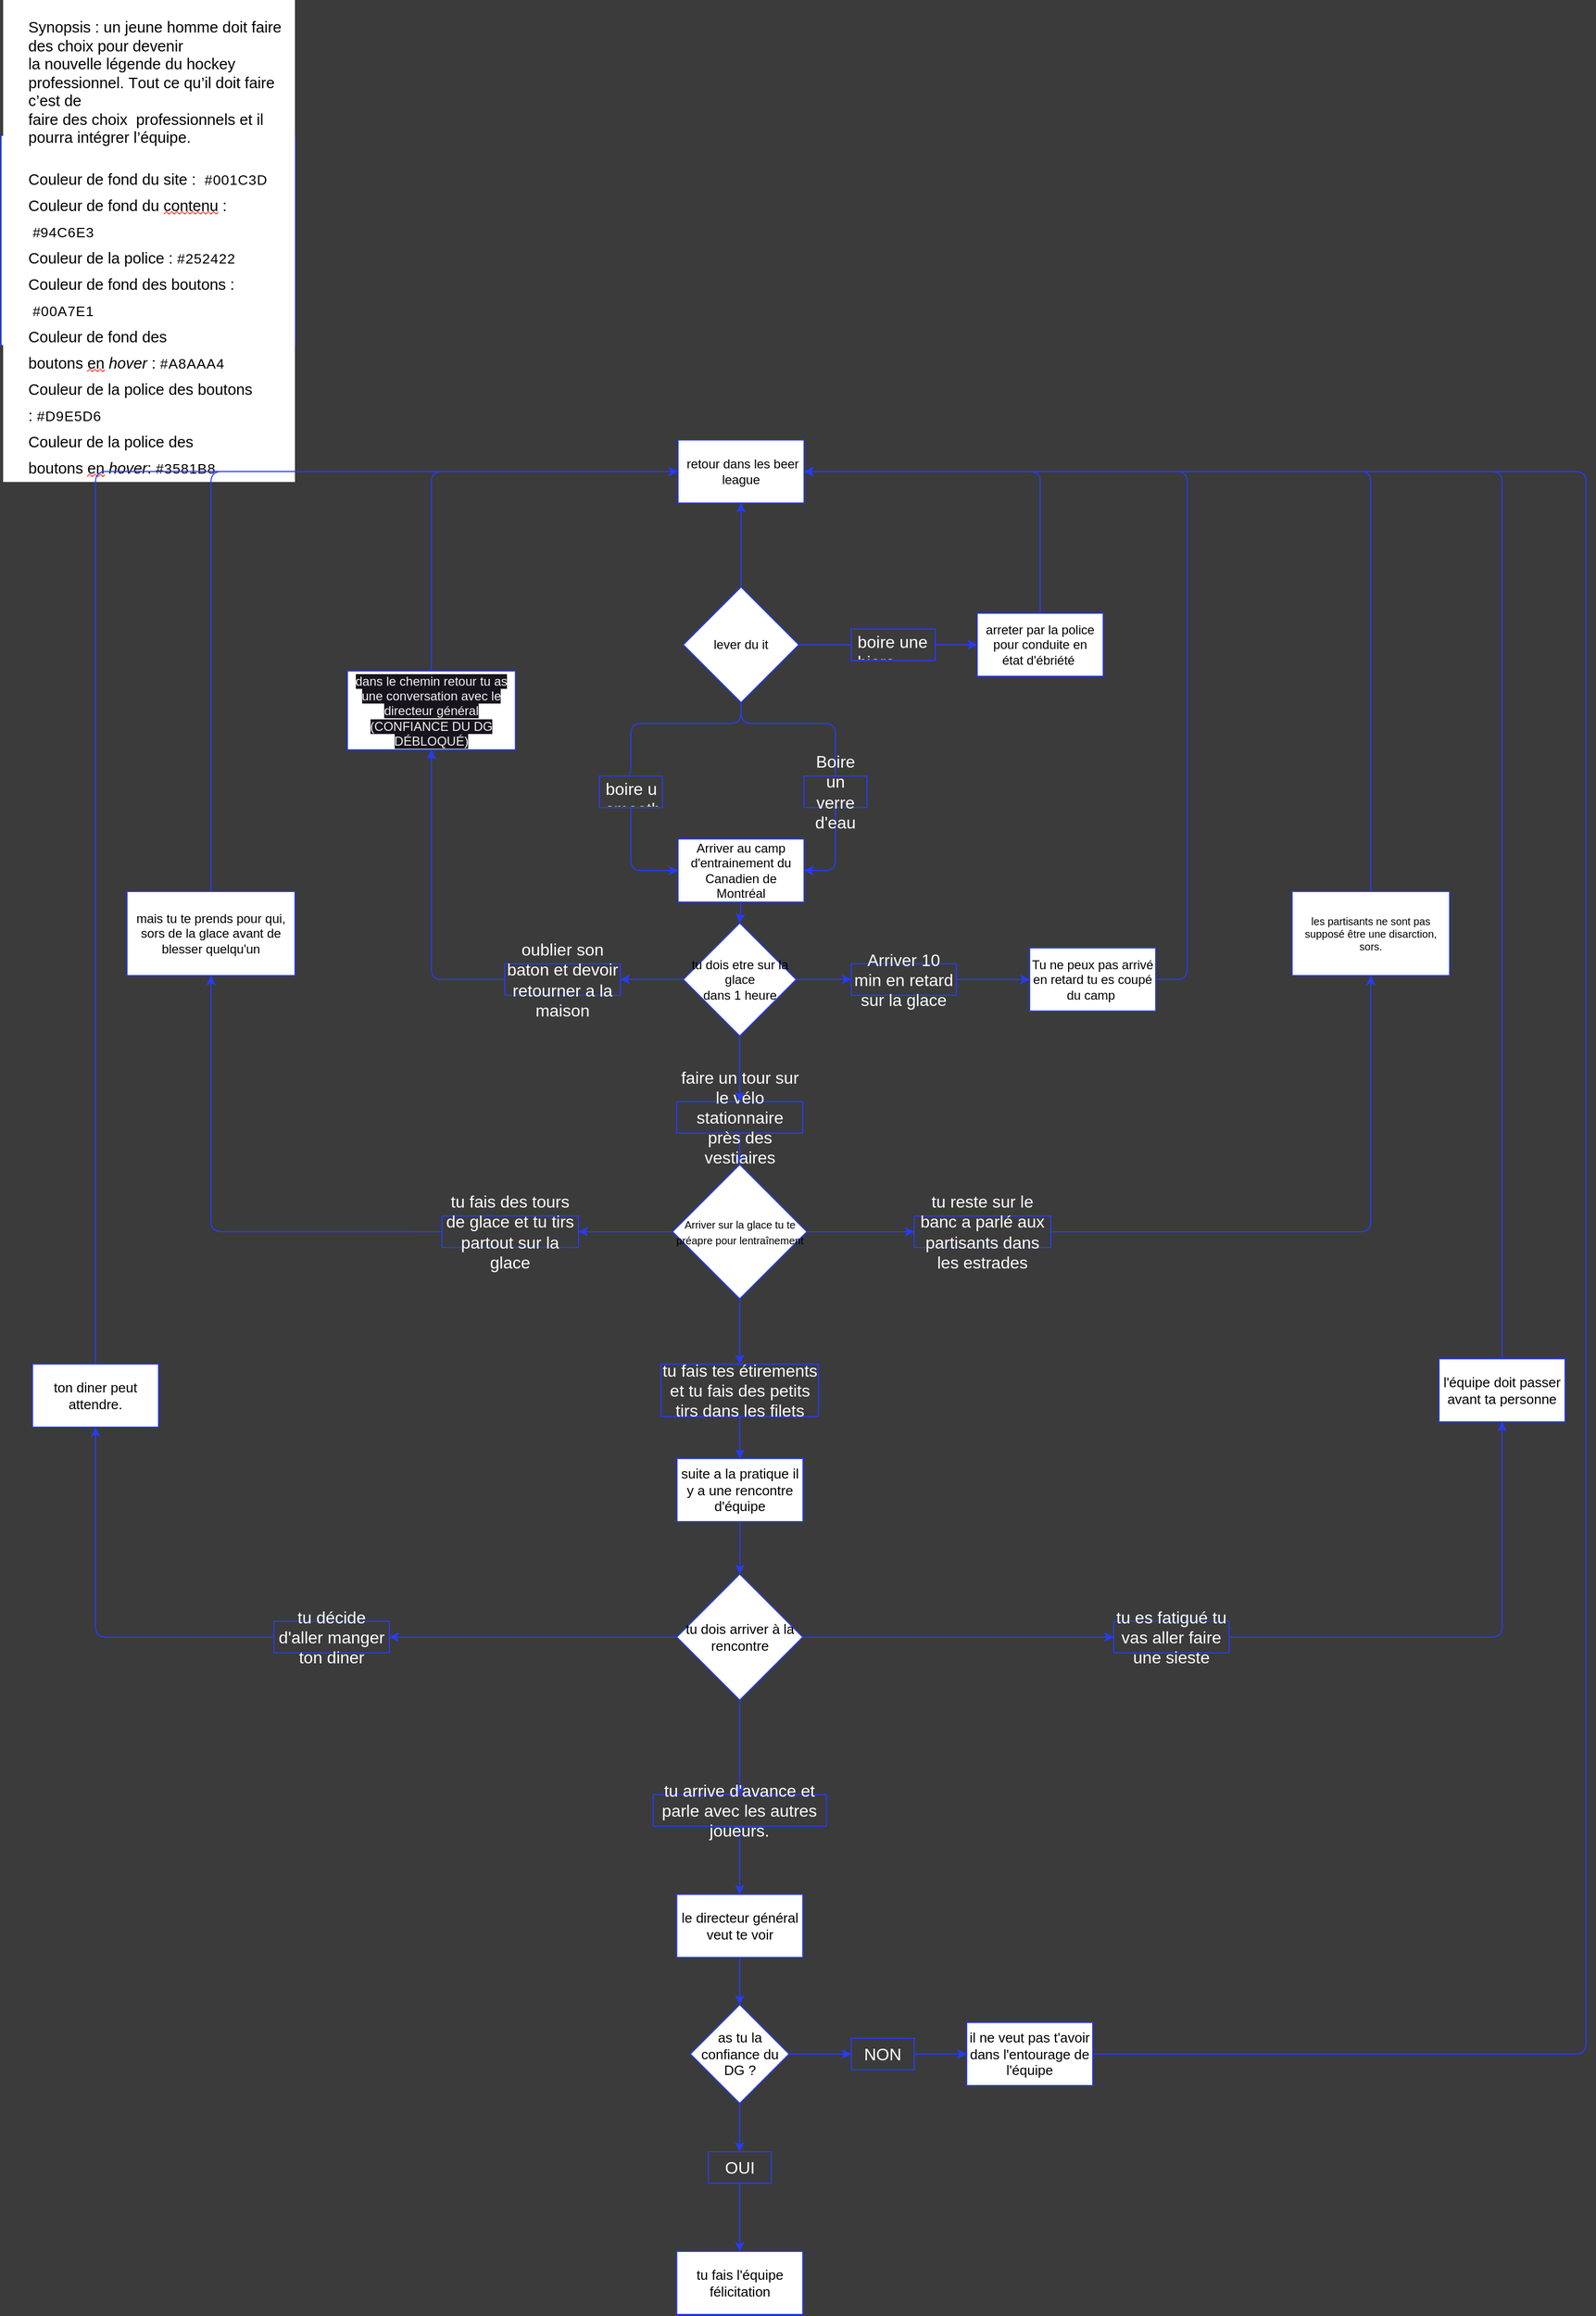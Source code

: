 <mxfile>
    <diagram id="S2Z4-JZUkx37PYInA5Vl" name="Page-1">
        <mxGraphModel dx="2265" dy="1868" grid="1" gridSize="10" guides="1" tooltips="1" connect="1" arrows="1" fold="1" page="0" pageScale="1" pageWidth="850" pageHeight="1100" background="#3B3B3B" math="0" shadow="0">
            <root>
                <mxCell id="0"/>
                <mxCell id="1" parent="0"/>
                <mxCell id="13" value="" style="edgeStyle=elbowEdgeStyle;html=1;exitX=0.5;exitY=0;exitDx=0;exitDy=0;entryX=0.5;entryY=1;entryDx=0;entryDy=0;strokeColor=#263CFF;" parent="1" source="3" target="2" edge="1">
                    <mxGeometry relative="1" as="geometry">
                        <mxPoint x="620" y="-60" as="targetPoint"/>
                    </mxGeometry>
                </mxCell>
                <mxCell id="2" value="&amp;nbsp;retour dans les beer league" style="rounded=0;whiteSpace=wrap;html=1;strokeColor=#263CFF;" parent="1" vertex="1">
                    <mxGeometry x="405" y="-190" width="120" height="60" as="geometry"/>
                </mxCell>
                <mxCell id="6" value="" style="edgeStyle=orthogonalEdgeStyle;html=1;startArrow=none;strokeColor=#263CFF;" parent="1" source="10" target="4" edge="1">
                    <mxGeometry relative="1" as="geometry">
                        <Array as="points">
                            <mxPoint x="360" y="220"/>
                        </Array>
                    </mxGeometry>
                </mxCell>
                <mxCell id="35" style="edgeStyle=orthogonalEdgeStyle;html=1;exitX=0.5;exitY=1;exitDx=0;exitDy=0;entryX=1;entryY=0.5;entryDx=0;entryDy=0;startArrow=none;strokeColor=#263CFF;" parent="1" source="37" target="4" edge="1">
                    <mxGeometry relative="1" as="geometry">
                        <Array as="points">
                            <mxPoint x="555" y="220"/>
                        </Array>
                    </mxGeometry>
                </mxCell>
                <mxCell id="3" value="lever du it" style="rhombus;whiteSpace=wrap;html=1;strokeColor=#263CFF;" parent="1" vertex="1">
                    <mxGeometry x="410" y="-50" width="110" height="110" as="geometry"/>
                </mxCell>
                <mxCell id="60" style="edgeStyle=none;html=1;exitX=0.5;exitY=1;exitDx=0;exitDy=0;entryX=0.5;entryY=0;entryDx=0;entryDy=0;strokeColor=#263CFF;" parent="1" source="4" target="50" edge="1">
                    <mxGeometry relative="1" as="geometry"/>
                </mxCell>
                <mxCell id="4" value="Arriver au camp d'entrainement du Canadien de Montréal" style="rounded=0;whiteSpace=wrap;html=1;strokeColor=#263CFF;" parent="1" vertex="1">
                    <mxGeometry x="405" y="190" width="120" height="60" as="geometry"/>
                </mxCell>
                <mxCell id="26" style="edgeStyle=orthogonalEdgeStyle;html=1;entryX=1;entryY=0.5;entryDx=0;entryDy=0;strokeColor=#263CFF;" parent="1" source="5" target="2" edge="1">
                    <mxGeometry relative="1" as="geometry">
                        <Array as="points">
                            <mxPoint x="750" y="-160"/>
                        </Array>
                    </mxGeometry>
                </mxCell>
                <mxCell id="5" value="arreter par la police pour conduite en état&amp;nbsp;d'ébriété&amp;nbsp;" style="rounded=0;whiteSpace=wrap;html=1;strokeColor=#263CFF;" parent="1" vertex="1">
                    <mxGeometry x="690" y="-25" width="120" height="60" as="geometry"/>
                </mxCell>
                <mxCell id="7" value="" style="endArrow=classic;html=1;exitX=1;exitY=0.5;exitDx=0;exitDy=0;entryX=0;entryY=0.5;entryDx=0;entryDy=0;startArrow=none;strokeColor=#263CFF;" parent="1" source="9" target="5" edge="1">
                    <mxGeometry width="50" height="50" relative="1" as="geometry">
                        <mxPoint x="580" y="120" as="sourcePoint"/>
                        <mxPoint x="630" y="70" as="targetPoint"/>
                    </mxGeometry>
                </mxCell>
                <mxCell id="8" value="" style="endArrow=none;html=1;exitX=1;exitY=0.5;exitDx=0;exitDy=0;entryX=0;entryY=0.5;entryDx=0;entryDy=0;strokeColor=#263CFF;" parent="1" source="3" target="9" edge="1">
                    <mxGeometry width="50" height="50" relative="1" as="geometry">
                        <mxPoint x="520" y="5" as="sourcePoint"/>
                        <mxPoint x="640" y="5" as="targetPoint"/>
                    </mxGeometry>
                </mxCell>
                <mxCell id="9" value="boire une biere" style="text;strokeColor=#263CFF;fillColor=none;align=left;verticalAlign=middle;spacingLeft=4;spacingRight=4;overflow=hidden;points=[[0,0.5],[1,0.5]];portConstraint=eastwest;rotatable=0;whiteSpace=wrap;html=1;fontColor=#FFFFFF;fontSize=16;" parent="1" vertex="1">
                    <mxGeometry x="570" y="-10" width="80" height="30" as="geometry"/>
                </mxCell>
                <mxCell id="11" value="" style="edgeStyle=orthogonalEdgeStyle;html=1;endArrow=none;entryX=0.456;entryY=-0.072;entryDx=0;entryDy=0;entryPerimeter=0;strokeColor=#263CFF;" parent="1" source="3" target="10" edge="1">
                    <mxGeometry relative="1" as="geometry">
                        <mxPoint x="465" y="60" as="sourcePoint"/>
                        <mxPoint x="465" y="190" as="targetPoint"/>
                        <Array as="points">
                            <mxPoint x="465" y="80"/>
                            <mxPoint x="360" y="80"/>
                            <mxPoint x="360" y="128"/>
                        </Array>
                    </mxGeometry>
                </mxCell>
                <mxCell id="10" value="boire un smoothie&amp;nbsp;" style="text;strokeColor=#263CFF;fillColor=none;align=left;verticalAlign=middle;spacingLeft=4;spacingRight=4;overflow=hidden;points=[[0,0.5],[1,0.5]];portConstraint=eastwest;rotatable=0;whiteSpace=wrap;html=1;fontColor=#FFFFFF;fontSize=16;" parent="1" vertex="1">
                    <mxGeometry x="330" y="130" width="60" height="30" as="geometry"/>
                </mxCell>
                <mxCell id="23" value="&lt;ul style=&quot;margin: 0px; padding: 0px; user-select: text; -webkit-user-drag: none; -webkit-tap-highlight-color: transparent; overflow: visible; cursor: text; font-family: verdana; color: rgb(0, 0, 0); font-size: 14.667px; background-color: rgb(255, 255, 255);&quot; role=&quot;list&quot; class=&quot;BulletListStyle1 SCXO185597990 BCX9&quot;&gt;&lt;li style=&quot;margin: 0px 0px 0px 24px; padding-top: 0px; padding-bottom: 0px; user-select: text; -webkit-user-drag: none; -webkit-tap-highlight-color: transparent; overflow: visible; cursor: text; clear: both; position: relative; direction: ltr; display: block; font-size: 11pt; font-family: Calibri, sans-serif; vertical-align: baseline;&quot; class=&quot;OutlineElement Ltr SCXO185597990 BCX9&quot; data-aria-level=&quot;2&quot; role=&quot;listitem&quot; data-aria-posinset=&quot;1&quot;&gt;&lt;p style=&quot;margin: 0px; padding: 0px; user-select: text; -webkit-user-drag: none; -webkit-tap-highlight-color: transparent; overflow-wrap: break-word; vertical-align: baseline; font-kerning: none; background-color: transparent; color: windowtext;&quot; lang=&quot;FR-CA&quot; class=&quot;Paragraph SCXO185597990 BCX9&quot;&gt;&lt;span style=&quot;font-size: 11pt;&quot;&gt;&lt;br&gt;&lt;/span&gt;&lt;/p&gt;&lt;/li&gt;&lt;li style=&quot;margin: 0px 0px 0px 24px; padding-top: 0px; padding-bottom: 0px; user-select: text; -webkit-user-drag: none; -webkit-tap-highlight-color: transparent; overflow: visible; cursor: text; clear: both; position: relative; direction: ltr; display: block; font-size: 11pt; font-family: Calibri, sans-serif; vertical-align: baseline;&quot; class=&quot;OutlineElement Ltr SCXO185597990 BCX9&quot; data-aria-level=&quot;2&quot; role=&quot;listitem&quot; data-aria-posinset=&quot;1&quot;&gt;&lt;p style=&quot;margin: 0px; padding: 0px; user-select: text; -webkit-user-drag: none; -webkit-tap-highlight-color: transparent; overflow-wrap: break-word; vertical-align: baseline; font-kerning: none; background-color: transparent; color: windowtext;&quot; lang=&quot;FR-CA&quot; class=&quot;Paragraph SCXO185597990 BCX9&quot;&gt;&lt;span style=&quot;font-size: 11pt;&quot;&gt;Synopsis : un jeune homme doit faire des choix pour devenir&lt;br/&gt;la nouvelle légende du hockey professionnel. Tout ce qu’il doit faire c’est de&lt;br/&gt;faire des choix&amp;nbsp; &lt;/span&gt;&lt;span style=&quot;font-size: 11pt;&quot;&gt;professionnels et il&lt;br/&gt;pourra intégrer l’équipe.&lt;/span&gt;&lt;/p&gt;&lt;/li&gt;&lt;li style=&quot;margin: 0px 0px 0px 24px; padding-top: 0px; padding-bottom: 0px; user-select: text; -webkit-user-drag: none; -webkit-tap-highlight-color: transparent; overflow: visible; cursor: text; clear: both; position: relative; direction: ltr; display: block; font-size: 11pt; font-family: Calibri, sans-serif; vertical-align: baseline;&quot; class=&quot;OutlineElement Ltr SCXO185597990 BCX9&quot; data-aria-level=&quot;2&quot; role=&quot;listitem&quot; data-aria-posinset=&quot;1&quot;&gt;&lt;p style=&quot;margin: 0px; padding: 0px; user-select: text; -webkit-user-drag: none; -webkit-tap-highlight-color: transparent; overflow-wrap: break-word; vertical-align: baseline; font-kerning: none; background-color: transparent; color: windowtext;&quot; lang=&quot;FR-CA&quot; class=&quot;Paragraph SCXO185597990 BCX9&quot;&gt;&lt;span style=&quot;font-size: 11pt;&quot;&gt;&lt;br&gt;&lt;/span&gt;&lt;/p&gt;&lt;/li&gt;&lt;li style=&quot;margin: 0px 0px 0px 24px; padding-top: 0px; padding-bottom: 0px; user-select: text; -webkit-user-drag: none; -webkit-tap-highlight-color: transparent; overflow: visible; cursor: text; clear: both; position: relative; direction: ltr; display: block; font-size: 11pt; font-family: Calibri, sans-serif; vertical-align: baseline;&quot; class=&quot;OutlineElement Ltr SCXO185597990 BCX9&quot; data-aria-level=&quot;2&quot; role=&quot;listitem&quot; data-aria-posinset=&quot;1&quot;&gt;&lt;p style=&quot;margin: 0px; padding: 0px; user-select: text; -webkit-user-drag: none; -webkit-tap-highlight-color: transparent; overflow-wrap: break-word; vertical-align: baseline; font-kerning: none; background-color: transparent; color: windowtext;&quot; lang=&quot;FR-CA&quot; class=&quot;Paragraph SCXO185597990 BCX9&quot;&gt;&lt;span style=&quot;margin: 0px; padding: 0px; user-select: text; -webkit-user-drag: none; -webkit-tap-highlight-color: transparent; color: windowtext; font-size: 11pt; line-height: 25px; font-variant-ligatures: none !important;&quot; lang=&quot;EN-US&quot; class=&quot;TextRun SCXO185597990 BCX9&quot; data-contrast=&quot;auto&quot;&gt;Couleur de fond du site : &lt;/span&gt;&lt;span style=&quot;margin: 0px; padding: 0px; user-select: text; -webkit-user-drag: none; -webkit-tap-highlight-color: transparent; font-size: 11pt; line-height: 25px; color: rgb(31, 73, 125);&quot; class=&quot;EOP SCXO185597990 BCX9&quot;&gt;&amp;nbsp;&lt;/span&gt;&lt;span style=&quot;font-size: 10pt; letter-spacing: 0.4pt;&quot;&gt;#&lt;/span&gt;&lt;span style=&quot;font-size: 10pt; letter-spacing: 0.4pt; text-transform: uppercase;&quot;&gt;001C3D&lt;/span&gt;&lt;/p&gt;&lt;/li&gt;&lt;li style=&quot;margin: 0px 0px 0px 24px; padding-top: 0px; padding-bottom: 0px; user-select: text; -webkit-user-drag: none; -webkit-tap-highlight-color: transparent; overflow: visible; cursor: text; clear: both; position: relative; direction: ltr; display: block; font-size: 11pt; font-family: Calibri, sans-serif; vertical-align: baseline;&quot; class=&quot;OutlineElement Ltr SCXO185597990 BCX9&quot; data-aria-level=&quot;2&quot; role=&quot;listitem&quot; data-aria-posinset=&quot;2&quot;&gt;&lt;p style=&quot;margin: 0px; padding: 0px; user-select: text; -webkit-user-drag: none; -webkit-tap-highlight-color: transparent; overflow-wrap: break-word; vertical-align: baseline; font-kerning: none; background-color: transparent; color: windowtext;&quot; lang=&quot;FR-CA&quot; class=&quot;Paragraph SCXO185597990 BCX9&quot;&gt;&lt;span style=&quot;margin: 0px; padding: 0px; user-select: text; -webkit-user-drag: none; -webkit-tap-highlight-color: transparent; color: windowtext; font-size: 11pt; line-height: 25px; font-variant-ligatures: none !important;&quot; lang=&quot;EN-US&quot; class=&quot;TextRun SCXO185597990 BCX9&quot; data-contrast=&quot;auto&quot;&gt;&lt;span style=&quot;margin: 0px; padding: 0px; user-select: text; -webkit-user-drag: none; -webkit-tap-highlight-color: transparent; background-color: inherit;&quot; class=&quot;NormalTextRun SCXO185597990 BCX9&quot;&gt;Couleur de fond du&amp;nbsp;&lt;/span&gt;&lt;span style=&quot;margin: 0px; padding: 0px; user-select: text; -webkit-user-drag: none; -webkit-tap-highlight-color: transparent; background-repeat: repeat-x; background-position: left bottom; background-image: url(&amp;quot;data:image/gif;base64,R0lGODlhBQAEAJECAP////8AAAAAAAAAACH5BAEAAAIALAAAAAAFAAQAAAIIlGAXCCHrTCgAOw==&amp;quot;); border-bottom: 1px solid transparent; background-color: inherit;&quot; class=&quot;SpellingError SCXO185597990 BCX9&quot;&gt;contenu&lt;/span&gt;&lt;span style=&quot;margin: 0px; padding: 0px; user-select: text; -webkit-user-drag: none; -webkit-tap-highlight-color: transparent; background-color: inherit;&quot; class=&quot;NormalTextRun SCXO185597990 BCX9&quot;&gt;&amp;nbsp;: &lt;/span&gt;&lt;/span&gt;&lt;span style=&quot;margin: 0px; padding: 0px; user-select: text; -webkit-user-drag: none; -webkit-tap-highlight-color: transparent; font-size: 11pt; line-height: 25px; color: windowtext;&quot; class=&quot;EOP SCXO185597990 BCX9&quot;&gt;&amp;nbsp;&lt;/span&gt;&lt;span style=&quot;font-size: 10pt;&quot;&gt;#&lt;/span&gt;&lt;span style=&quot;font-size: 10pt; text-transform: uppercase; letter-spacing: 0.4pt;&quot;&gt;94C6E3&lt;/span&gt;&lt;/p&gt;&lt;/li&gt;&lt;li style=&quot;margin: 0px 0px 0px 24px; padding-top: 0px; padding-bottom: 0px; user-select: text; -webkit-user-drag: none; -webkit-tap-highlight-color: transparent; overflow: visible; cursor: text; clear: both; position: relative; direction: ltr; display: block; font-size: 11pt; font-family: Calibri, sans-serif; vertical-align: baseline;&quot; class=&quot;OutlineElement Ltr SCXO185597990 BCX9&quot; data-aria-level=&quot;2&quot; role=&quot;listitem&quot; data-aria-posinset=&quot;3&quot;&gt;&lt;p style=&quot;margin: 0px; padding: 0px; user-select: text; -webkit-user-drag: none; -webkit-tap-highlight-color: transparent; overflow-wrap: break-word; vertical-align: baseline; font-kerning: none; background-color: transparent; color: windowtext;&quot; lang=&quot;FR-CA&quot; class=&quot;Paragraph SCXO185597990 BCX9&quot;&gt;&lt;span style=&quot;margin: 0px; padding: 0px; user-select: text; -webkit-user-drag: none; -webkit-tap-highlight-color: transparent; color: windowtext; font-size: 11pt; line-height: 25px; font-variant-ligatures: none !important;&quot; lang=&quot;EN-US&quot; class=&quot;TextRun SCXO185597990 BCX9&quot; data-contrast=&quot;auto&quot;&gt;Couleur de la police :&amp;nbsp;&lt;/span&gt;&lt;span style=&quot;font-size: 10pt; letter-spacing: 0.4pt; text-transform: uppercase;&quot;&gt;#252422&lt;/span&gt;&lt;/p&gt;&lt;/li&gt;&lt;li style=&quot;margin: 0px 0px 0px 24px; padding-top: 0px; padding-bottom: 0px; user-select: text; -webkit-user-drag: none; -webkit-tap-highlight-color: transparent; overflow: visible; cursor: text; clear: both; position: relative; direction: ltr; display: block; font-size: 11pt; font-family: Calibri, sans-serif; vertical-align: baseline;&quot; class=&quot;OutlineElement Ltr SCXO185597990 BCX9&quot; data-aria-level=&quot;2&quot; role=&quot;listitem&quot; data-aria-posinset=&quot;4&quot;&gt;&lt;p style=&quot;margin: 0px; padding: 0px; user-select: text; -webkit-user-drag: none; -webkit-tap-highlight-color: transparent; overflow-wrap: break-word; vertical-align: baseline; font-kerning: none; background-color: transparent; color: windowtext;&quot; lang=&quot;FR-CA&quot; class=&quot;Paragraph SCXO185597990 BCX9&quot;&gt;&lt;span style=&quot;margin: 0px; padding: 0px; user-select: text; -webkit-user-drag: none; -webkit-tap-highlight-color: transparent; color: windowtext; font-size: 11pt; line-height: 25px; font-variant-ligatures: none !important;&quot; lang=&quot;EN-US&quot; class=&quot;TextRun SCXO185597990 BCX9&quot; data-contrast=&quot;auto&quot;&gt;Couleur de fond des boutons : &lt;/span&gt;&lt;span style=&quot;margin: 0px; padding: 0px; user-select: text; -webkit-user-drag: none; -webkit-tap-highlight-color: transparent; font-size: 11pt; line-height: 25px; color: windowtext;&quot; class=&quot;EOP SCXO185597990 BCX9&quot;&gt;&amp;nbsp;&lt;/span&gt;&lt;span style=&quot;font-size: 10pt; letter-spacing: 0.4pt; text-transform: uppercase;&quot;&gt;#00A7E1&lt;/span&gt;&lt;/p&gt;&lt;/li&gt;&lt;li style=&quot;margin: 0px 0px 0px 24px; padding-top: 0px; padding-bottom: 0px; user-select: text; -webkit-user-drag: none; -webkit-tap-highlight-color: transparent; overflow: visible; cursor: text; clear: both; position: relative; direction: ltr; display: block; font-size: 11pt; font-family: Calibri, sans-serif; vertical-align: baseline;&quot; class=&quot;OutlineElement Ltr SCXO185597990 BCX9&quot; data-aria-level=&quot;2&quot; role=&quot;listitem&quot; data-aria-posinset=&quot;5&quot;&gt;&lt;p style=&quot;margin: 0px; padding: 0px; user-select: text; -webkit-user-drag: none; -webkit-tap-highlight-color: transparent; overflow-wrap: break-word; vertical-align: baseline; font-kerning: none; background-color: transparent; color: windowtext;&quot; lang=&quot;FR-CA&quot; class=&quot;Paragraph SCXO185597990 BCX9&quot;&gt;&lt;span style=&quot;margin: 0px; padding: 0px; user-select: text; -webkit-user-drag: none; -webkit-tap-highlight-color: transparent; color: windowtext; font-size: 11pt; line-height: 25px; font-variant-ligatures: none !important;&quot; lang=&quot;EN-US&quot; class=&quot;TextRun SCXO185597990 BCX9&quot; data-contrast=&quot;auto&quot;&gt;&lt;span style=&quot;margin: 0px; padding: 0px; user-select: text; -webkit-user-drag: none; -webkit-tap-highlight-color: transparent; background-color: inherit;&quot; class=&quot;NormalTextRun SCXO185597990 BCX9&quot;&gt;Couleur de fond des boutons&amp;nbsp;&lt;/span&gt;&lt;span style=&quot;margin: 0px; padding: 0px; user-select: text; -webkit-user-drag: none; -webkit-tap-highlight-color: transparent; background-repeat: repeat-x; background-position: left bottom; background-image: url(&amp;quot;data:image/gif;base64,R0lGODlhBQAEAJECAP////8AAAAAAAAAACH5BAEAAAIALAAAAAAFAAQAAAIIlGAXCCHrTCgAOw==&amp;quot;); border-bottom: 1px solid transparent; background-color: inherit;&quot; class=&quot;SpellingError SCXO185597990 BCX9&quot;&gt;en&lt;/span&gt;&lt;span style=&quot;margin: 0px; padding: 0px; user-select: text; -webkit-user-drag: none; -webkit-tap-highlight-color: transparent; background-color: inherit;&quot; class=&quot;NormalTextRun SCXO185597990 BCX9&quot;&gt;&amp;nbsp;&lt;/span&gt;&lt;/span&gt;&lt;span style=&quot;margin: 0px; padding: 0px; user-select: text; -webkit-user-drag: none; -webkit-tap-highlight-color: transparent; color: windowtext; font-style: italic; font-size: 11pt; line-height: 25px; font-variant-ligatures: none !important;&quot; lang=&quot;EN-US&quot; class=&quot;TextRun SCXO185597990 BCX9&quot; data-contrast=&quot;auto&quot;&gt;hover&amp;nbsp;&lt;/span&gt;&lt;span style=&quot;margin: 0px; padding: 0px; user-select: text; -webkit-user-drag: none; -webkit-tap-highlight-color: transparent; color: windowtext; font-size: 11pt; line-height: 25px; font-variant-ligatures: none !important;&quot; lang=&quot;EN-US&quot; class=&quot;TextRun SCXO185597990 BCX9&quot; data-contrast=&quot;auto&quot;&gt;:&amp;nbsp;&lt;/span&gt;&lt;span style=&quot;font-size: 10pt; letter-spacing: 0.4pt; text-transform: uppercase;&quot;&gt;#A8AAA4&lt;/span&gt;&lt;/p&gt;&lt;/li&gt;&lt;li style=&quot;margin: 0px 0px 0px 24px; padding-top: 0px; padding-bottom: 0px; user-select: text; -webkit-user-drag: none; -webkit-tap-highlight-color: transparent; overflow: visible; cursor: text; clear: both; position: relative; direction: ltr; display: block; font-size: 11pt; font-family: Calibri, sans-serif; vertical-align: baseline;&quot; class=&quot;OutlineElement Ltr SCXO185597990 BCX9&quot; data-aria-level=&quot;2&quot; role=&quot;listitem&quot; data-aria-posinset=&quot;6&quot;&gt;&lt;p style=&quot;margin: 0px; padding: 0px; user-select: text; -webkit-user-drag: none; -webkit-tap-highlight-color: transparent; overflow-wrap: break-word; vertical-align: baseline; font-kerning: none; background-color: transparent; color: windowtext;&quot; lang=&quot;FR-CA&quot; class=&quot;Paragraph SCXO185597990 BCX9&quot;&gt;&lt;span style=&quot;margin: 0px; padding: 0px; user-select: text; -webkit-user-drag: none; -webkit-tap-highlight-color: transparent; color: windowtext; font-size: 11pt; line-height: 25px; font-variant-ligatures: none !important;&quot; lang=&quot;EN-US&quot; class=&quot;TextRun SCXO185597990 BCX9&quot; data-contrast=&quot;auto&quot;&gt;Couleur de la police des boutons :&amp;nbsp;&lt;/span&gt;&lt;span style=&quot;font-size: 10pt; letter-spacing: 0.4pt; text-transform: uppercase;&quot;&gt;#D9E5D6&lt;/span&gt;&lt;/p&gt;&lt;/li&gt;&lt;li style=&quot;margin: 0px 0px 0px 24px; padding-top: 0px; padding-bottom: 0px; user-select: text; -webkit-user-drag: none; -webkit-tap-highlight-color: transparent; overflow: visible; cursor: text; clear: both; position: relative; direction: ltr; display: block; font-size: 11pt; font-family: Calibri, sans-serif; vertical-align: baseline;&quot; class=&quot;OutlineElement Ltr  BCX9 SCXO185597990&quot; data-aria-level=&quot;2&quot; role=&quot;listitem&quot; data-aria-posinset=&quot;7&quot;&gt;&lt;p style=&quot;margin: 0px; padding: 0px; user-select: text; -webkit-user-drag: none; -webkit-tap-highlight-color: transparent; overflow-wrap: break-word; vertical-align: baseline; font-kerning: none; background-color: transparent; color: windowtext;&quot; lang=&quot;FR-CA&quot; class=&quot;Paragraph SCXO185597990 BCX9&quot;&gt;&lt;span style=&quot;margin: 0px; padding: 0px; user-select: text; -webkit-user-drag: none; -webkit-tap-highlight-color: transparent; color: windowtext; font-size: 11pt; line-height: 25px; font-variant-ligatures: none !important;&quot; lang=&quot;EN-US&quot; class=&quot;TextRun SCXO185597990 BCX9&quot; data-contrast=&quot;auto&quot;&gt;Couleur de la police des boutons&amp;nbsp;&lt;/span&gt;&lt;span style=&quot;margin: 0px; padding: 0px; user-select: text; -webkit-user-drag: none; -webkit-tap-highlight-color: transparent; color: windowtext; font-size: 11pt; line-height: 25px; font-variant-ligatures: none !important;&quot; lang=&quot;EN-US&quot; class=&quot;TextRun SCXO185597990 BCX9&quot; data-contrast=&quot;auto&quot;&gt;&lt;span style=&quot;margin: 0px; padding: 0px; user-select: text; -webkit-user-drag: none; -webkit-tap-highlight-color: transparent; background-repeat: repeat-x; background-position: left bottom; background-image: url(&amp;quot;data:image/gif;base64,R0lGODlhBQAEAJECAP////8AAAAAAAAAACH5BAEAAAIALAAAAAAFAAQAAAIIlGAXCCHrTCgAOw==&amp;quot;); border-bottom: 1px solid transparent; background-color: inherit;&quot; class=&quot;SpellingError SCXO185597990 BCX9&quot;&gt;en&lt;/span&gt;&lt;span style=&quot;margin: 0px; padding: 0px; user-select: text; -webkit-user-drag: none; -webkit-tap-highlight-color: transparent; background-color: inherit;&quot; class=&quot;NormalTextRun SCXO185597990 BCX9&quot;&gt;&amp;nbsp;&lt;/span&gt;&lt;/span&gt;&lt;span style=&quot;margin: 0px; padding: 0px; user-select: text; -webkit-user-drag: none; -webkit-tap-highlight-color: transparent; color: windowtext; font-style: italic; font-size: 11pt; line-height: 25px; font-variant-ligatures: none !important;&quot; lang=&quot;EN-US&quot; class=&quot;TextRun SCXO185597990 BCX9&quot; data-contrast=&quot;auto&quot;&gt;hover&lt;/span&gt;&lt;span style=&quot;margin: 0px; padding: 0px; user-select: text; -webkit-user-drag: none; -webkit-tap-highlight-color: transparent; color: windowtext; font-size: 11pt; line-height: 25px; font-variant-ligatures: none !important;&quot; lang=&quot;EN-US&quot; class=&quot;TextRun SCXO185597990 BCX9&quot; data-contrast=&quot;auto&quot;&gt;:&amp;nbsp;&lt;/span&gt;&lt;span style=&quot;font-size: 10pt; letter-spacing: 0.4pt; text-transform: uppercase;&quot;&gt;#3581B8&lt;/span&gt;&lt;/p&gt;&lt;/li&gt;&lt;/ul&gt;" style="rounded=0;whiteSpace=wrap;html=1;align=left;strokeColor=#263CFF;" parent="1" vertex="1">
                    <mxGeometry x="-240" y="-480" width="280" height="200" as="geometry"/>
                </mxCell>
                <mxCell id="36" value="" style="edgeStyle=orthogonalEdgeStyle;html=1;exitX=0.5;exitY=1;exitDx=0;exitDy=0;entryX=0.5;entryY=0;entryDx=0;entryDy=0;endArrow=none;strokeColor=#263CFF;" parent="1" source="3" target="37" edge="1">
                    <mxGeometry relative="1" as="geometry">
                        <mxPoint x="465" y="60" as="sourcePoint"/>
                        <mxPoint x="525" y="220" as="targetPoint"/>
                        <Array as="points">
                            <mxPoint x="465" y="80"/>
                            <mxPoint x="555" y="80"/>
                        </Array>
                    </mxGeometry>
                </mxCell>
                <mxCell id="37" value="Boire un verre d'eau" style="text;html=1;strokeColor=#263CFF;fillColor=none;align=center;verticalAlign=middle;whiteSpace=wrap;rounded=0;fontColor=#FFFFFF;fontSize=16;" parent="1" vertex="1">
                    <mxGeometry x="525" y="130" width="60" height="30" as="geometry"/>
                </mxCell>
                <mxCell id="43" style="edgeStyle=orthogonalEdgeStyle;html=1;exitX=0.5;exitY=0;exitDx=0;exitDy=0;entryX=0;entryY=0.5;entryDx=0;entryDy=0;startArrow=none;strokeColor=#263CFF;" parent="1" source="48" target="2" edge="1">
                    <mxGeometry relative="1" as="geometry">
                        <mxPoint x="230" y="55" as="sourcePoint"/>
                        <Array as="points">
                            <mxPoint x="170" y="-160"/>
                        </Array>
                    </mxGeometry>
                </mxCell>
                <mxCell id="53" style="edgeStyle=orthogonalEdgeStyle;html=1;exitX=0;exitY=0.5;exitDx=0;exitDy=0;entryX=0.5;entryY=1;entryDx=0;entryDy=0;fontSize=12;strokeColor=#263CFF;" parent="1" source="39" target="48" edge="1">
                    <mxGeometry relative="1" as="geometry"/>
                </mxCell>
                <mxCell id="39" value="oublier son baton et devoir retourner a la maison" style="text;html=1;strokeColor=#263CFF;fillColor=none;align=center;verticalAlign=middle;whiteSpace=wrap;rounded=0;fontColor=#FFFFFF;fontSize=16;" parent="1" vertex="1">
                    <mxGeometry x="240" y="308.75" width="110" height="30" as="geometry"/>
                </mxCell>
                <mxCell id="63" style="edgeStyle=none;html=1;exitX=0.5;exitY=1;exitDx=0;exitDy=0;entryX=0.5;entryY=0;entryDx=0;entryDy=0;fontSize=10;strokeColor=#263CFF;" parent="1" source="40" target="61" edge="1">
                    <mxGeometry relative="1" as="geometry"/>
                </mxCell>
                <mxCell id="40" value="faire un tour sur le vélo stationnaire près des vestiaires" style="text;html=1;strokeColor=#263CFF;fillColor=none;align=center;verticalAlign=middle;whiteSpace=wrap;rounded=0;fontColor=#FFFFFF;fontSize=16;" parent="1" vertex="1">
                    <mxGeometry x="403.75" y="440" width="120" height="30" as="geometry"/>
                </mxCell>
                <mxCell id="56" value="" style="edgeStyle=orthogonalEdgeStyle;html=1;fontSize=12;strokeColor=#263CFF;" parent="1" source="41" target="55" edge="1">
                    <mxGeometry relative="1" as="geometry"/>
                </mxCell>
                <mxCell id="41" value="Arriver 10 min en retard sur la glace" style="text;html=1;strokeColor=#263CFF;fillColor=none;align=center;verticalAlign=middle;whiteSpace=wrap;rounded=0;fontColor=#FFFFFF;fontSize=16;" parent="1" vertex="1">
                    <mxGeometry x="570" y="308.75" width="100" height="30" as="geometry"/>
                </mxCell>
                <mxCell id="48" value="&lt;span style=&quot;color: rgb(240, 240, 240); font-family: Helvetica; font-size: 12px; font-style: normal; font-variant-ligatures: normal; font-variant-caps: normal; font-weight: 400; letter-spacing: normal; orphans: 2; text-indent: 0px; text-transform: none; widows: 2; word-spacing: 0px; -webkit-text-stroke-width: 0px; background-color: rgb(24, 20, 29); text-decoration-thickness: initial; text-decoration-style: initial; text-decoration-color: initial; float: none; display: inline !important;&quot;&gt;dans le chemin retour tu as une conversation avec le directeur général&lt;br&gt;(CONFIANCE DU DG DÉBLOQUÉ)&lt;br&gt;&lt;/span&gt;" style="rounded=0;whiteSpace=wrap;html=1;align=center;strokeColor=#263CFF;" parent="1" vertex="1">
                    <mxGeometry x="90" y="30" width="160" height="75" as="geometry"/>
                </mxCell>
                <mxCell id="51" style="edgeStyle=orthogonalEdgeStyle;html=1;exitX=0;exitY=0.5;exitDx=0;exitDy=0;entryX=1;entryY=0.5;entryDx=0;entryDy=0;fontSize=12;strokeColor=#263CFF;" parent="1" source="50" target="39" edge="1">
                    <mxGeometry relative="1" as="geometry"/>
                </mxCell>
                <mxCell id="52" style="edgeStyle=orthogonalEdgeStyle;html=1;exitX=1;exitY=0.5;exitDx=0;exitDy=0;entryX=0;entryY=0.5;entryDx=0;entryDy=0;fontSize=12;strokeColor=#263CFF;" parent="1" source="50" target="41" edge="1">
                    <mxGeometry relative="1" as="geometry"/>
                </mxCell>
                <mxCell id="54" style="edgeStyle=orthogonalEdgeStyle;html=1;exitX=0.5;exitY=1;exitDx=0;exitDy=0;entryX=0.5;entryY=0;entryDx=0;entryDy=0;fontSize=12;strokeColor=#263CFF;" parent="1" source="50" target="40" edge="1">
                    <mxGeometry relative="1" as="geometry"/>
                </mxCell>
                <mxCell id="50" value="&lt;font style=&quot;font-size: 12px;&quot;&gt;tu dois etre sur la glace &lt;br&gt;dans 1 heure&lt;/font&gt;" style="rhombus;whiteSpace=wrap;html=1;align=center;strokeColor=#263CFF;" parent="1" vertex="1">
                    <mxGeometry x="410" y="270" width="107.5" height="107.5" as="geometry"/>
                </mxCell>
                <mxCell id="57" style="edgeStyle=orthogonalEdgeStyle;html=1;exitX=1;exitY=0.5;exitDx=0;exitDy=0;entryX=1;entryY=0.5;entryDx=0;entryDy=0;fontSize=12;strokeColor=#263CFF;" parent="1" source="55" target="2" edge="1">
                    <mxGeometry relative="1" as="geometry">
                        <Array as="points">
                            <mxPoint x="890" y="324"/>
                            <mxPoint x="890" y="-160"/>
                        </Array>
                    </mxGeometry>
                </mxCell>
                <mxCell id="55" value="Tu ne peux pas arrivé en retard tu es coupé du camp&amp;nbsp;" style="whiteSpace=wrap;html=1;fontSize=12;strokeColor=#263CFF;" parent="1" vertex="1">
                    <mxGeometry x="740" y="293.75" width="120" height="60" as="geometry"/>
                </mxCell>
                <mxCell id="65" value="" style="edgeStyle=none;html=1;fontSize=10;entryX=1;entryY=0.5;entryDx=0;entryDy=0;strokeColor=#263CFF;" parent="1" source="61" target="73" edge="1">
                    <mxGeometry relative="1" as="geometry">
                        <mxPoint x="350" y="564" as="targetPoint"/>
                    </mxGeometry>
                </mxCell>
                <mxCell id="67" value="" style="edgeStyle=none;html=1;fontSize=10;entryX=0;entryY=0.5;entryDx=0;entryDy=0;strokeColor=#263CFF;" parent="1" source="61" target="74" edge="1">
                    <mxGeometry relative="1" as="geometry">
                        <mxPoint x="611.63" y="563.94" as="targetPoint"/>
                    </mxGeometry>
                </mxCell>
                <mxCell id="69" style="edgeStyle=none;html=1;exitX=0.5;exitY=1;exitDx=0;exitDy=0;entryX=0.5;entryY=0;entryDx=0;entryDy=0;fontSize=10;strokeColor=#263CFF;" parent="1" source="61" target="78" edge="1">
                    <mxGeometry relative="1" as="geometry">
                        <mxPoint x="463.75" y="670" as="targetPoint"/>
                    </mxGeometry>
                </mxCell>
                <mxCell id="61" value="&lt;font style=&quot;font-size: 10px;&quot;&gt;Arriver sur la glace tu te préapre pour lentraînement&lt;/font&gt;" style="rhombus;whiteSpace=wrap;html=1;strokeColor=#263CFF;" parent="1" vertex="1">
                    <mxGeometry x="399.81" y="500" width="127.88" height="127.88" as="geometry"/>
                </mxCell>
                <mxCell id="71" value="" style="edgeStyle=orthogonalEdgeStyle;html=1;fontSize=10;exitX=0;exitY=0.5;exitDx=0;exitDy=0;strokeColor=#263CFF;" parent="1" source="73" target="70" edge="1">
                    <mxGeometry relative="1" as="geometry">
                        <mxPoint x="195.87" y="563.857" as="sourcePoint"/>
                    </mxGeometry>
                </mxCell>
                <mxCell id="72" style="edgeStyle=orthogonalEdgeStyle;html=1;exitX=0.5;exitY=0;exitDx=0;exitDy=0;entryX=0;entryY=0.5;entryDx=0;entryDy=0;fontSize=10;strokeColor=#263CFF;" parent="1" source="70" target="2" edge="1">
                    <mxGeometry relative="1" as="geometry"/>
                </mxCell>
                <mxCell id="70" value="mais tu te prends pour qui, sors de la glace avant de blesser quelqu'un" style="whiteSpace=wrap;html=1;strokeColor=#263CFF;" parent="1" vertex="1">
                    <mxGeometry x="-120" y="240" width="160" height="80" as="geometry"/>
                </mxCell>
                <mxCell id="73" value="&lt;span style=&quot;font-size: 16px;&quot;&gt;tu fais des tours de glace et tu tirs partout sur la glace&lt;/span&gt;" style="text;html=1;strokeColor=#263CFF;fillColor=none;align=center;verticalAlign=middle;whiteSpace=wrap;rounded=0;fontSize=16;fontColor=#FFFFFF;" parent="1" vertex="1">
                    <mxGeometry x="180" y="548.94" width="130" height="30" as="geometry"/>
                </mxCell>
                <mxCell id="76" style="edgeStyle=orthogonalEdgeStyle;html=1;exitX=1;exitY=0.5;exitDx=0;exitDy=0;entryX=0.5;entryY=1;entryDx=0;entryDy=0;fontSize=10;strokeColor=#263CFF;" parent="1" source="74" target="75" edge="1">
                    <mxGeometry relative="1" as="geometry"/>
                </mxCell>
                <mxCell id="74" value="&lt;span style=&quot;font-size: 16px;&quot;&gt;tu reste sur le banc a parlé aux partisants dans les estrades&lt;/span&gt;" style="text;html=1;strokeColor=#263CFF;fillColor=none;align=center;verticalAlign=middle;whiteSpace=wrap;rounded=0;fontSize=16;fontColor=#FFFFFF;" parent="1" vertex="1">
                    <mxGeometry x="630" y="549" width="130" height="30" as="geometry"/>
                </mxCell>
                <mxCell id="77" style="edgeStyle=orthogonalEdgeStyle;html=1;exitX=0.5;exitY=0;exitDx=0;exitDy=0;entryX=1;entryY=0.5;entryDx=0;entryDy=0;fontSize=10;strokeColor=#263CFF;" parent="1" source="75" target="2" edge="1">
                    <mxGeometry relative="1" as="geometry"/>
                </mxCell>
                <mxCell id="75" value="les partisants ne sont pas supposé être une disarction, sors." style="rounded=0;whiteSpace=wrap;html=1;fontSize=10;strokeColor=#263CFF;" parent="1" vertex="1">
                    <mxGeometry x="990" y="240" width="150" height="80" as="geometry"/>
                </mxCell>
                <mxCell id="80" style="edgeStyle=orthogonalEdgeStyle;html=1;exitX=0.5;exitY=1;exitDx=0;exitDy=0;entryX=0.5;entryY=0;entryDx=0;entryDy=0;fontSize=13;strokeColor=#263CFF;" parent="1" source="78" target="79" edge="1">
                    <mxGeometry relative="1" as="geometry"/>
                </mxCell>
                <mxCell id="78" value="tu fais tes étirements et tu fais des petits tirs dans les filets" style="text;html=1;strokeColor=#263CFF;fillColor=none;align=center;verticalAlign=middle;whiteSpace=wrap;rounded=0;fontSize=16;fontColor=#FFFFFF;" parent="1" vertex="1">
                    <mxGeometry x="388.75" y="690" width="150" height="50" as="geometry"/>
                </mxCell>
                <mxCell id="82" style="edgeStyle=orthogonalEdgeStyle;html=1;exitX=0.5;exitY=1;exitDx=0;exitDy=0;entryX=0.5;entryY=0;entryDx=0;entryDy=0;fontSize=13;strokeColor=#263CFF;" parent="1" source="79" target="81" edge="1">
                    <mxGeometry relative="1" as="geometry"/>
                </mxCell>
                <mxCell id="79" value="suite a la pratique il y a une rencontre d'équipe" style="rounded=0;whiteSpace=wrap;html=1;fontSize=13;strokeColor=#263CFF;" parent="1" vertex="1">
                    <mxGeometry x="404" y="780" width="120" height="60" as="geometry"/>
                </mxCell>
                <mxCell id="84" style="edgeStyle=orthogonalEdgeStyle;html=1;exitX=0;exitY=0.5;exitDx=0;exitDy=0;entryX=1;entryY=0.5;entryDx=0;entryDy=0;fontSize=13;strokeColor=#263CFF;" parent="1" source="81" target="83" edge="1">
                    <mxGeometry relative="1" as="geometry"/>
                </mxCell>
                <mxCell id="87" value="" style="edgeStyle=orthogonalEdgeStyle;html=1;fontSize=13;strokeColor=#263CFF;" parent="1" source="81" target="85" edge="1">
                    <mxGeometry relative="1" as="geometry"/>
                </mxCell>
                <mxCell id="89" value="" style="edgeStyle=orthogonalEdgeStyle;html=1;fontSize=13;strokeColor=#263CFF;" parent="1" source="81" target="88" edge="1">
                    <mxGeometry relative="1" as="geometry"/>
                </mxCell>
                <mxCell id="81" value="tu dois arriver à la rencontre" style="rhombus;whiteSpace=wrap;html=1;fontSize=13;strokeColor=#263CFF;" parent="1" vertex="1">
                    <mxGeometry x="403.75" y="890" width="120" height="120" as="geometry"/>
                </mxCell>
                <mxCell id="91" style="edgeStyle=orthogonalEdgeStyle;html=1;exitX=0;exitY=0.5;exitDx=0;exitDy=0;entryX=0.5;entryY=1;entryDx=0;entryDy=0;fontSize=13;strokeColor=#263CFF;" parent="1" source="83" target="90" edge="1">
                    <mxGeometry relative="1" as="geometry"/>
                </mxCell>
                <mxCell id="83" value="tu décide d'aller manger ton diner" style="text;html=1;strokeColor=#263CFF;fillColor=none;align=center;verticalAlign=middle;whiteSpace=wrap;rounded=0;fontSize=16;fontColor=#FFFFFF;" parent="1" vertex="1">
                    <mxGeometry x="20" y="935" width="110" height="30" as="geometry"/>
                </mxCell>
                <mxCell id="94" style="edgeStyle=orthogonalEdgeStyle;html=1;exitX=1;exitY=0.5;exitDx=0;exitDy=0;entryX=0.5;entryY=1;entryDx=0;entryDy=0;fontSize=13;strokeColor=#263CFF;" parent="1" source="85" target="93" edge="1">
                    <mxGeometry relative="1" as="geometry"/>
                </mxCell>
                <mxCell id="85" value="tu es fatigué tu vas aller faire une sieste" style="text;html=1;strokeColor=#263CFF;fillColor=none;align=center;verticalAlign=middle;whiteSpace=wrap;rounded=0;fontSize=16;fontColor=#FFFFFF;" parent="1" vertex="1">
                    <mxGeometry x="820" y="935" width="110" height="30" as="geometry"/>
                </mxCell>
                <mxCell id="97" value="" style="edgeStyle=orthogonalEdgeStyle;html=1;fontSize=13;strokeColor=#263CFF;" parent="1" source="88" target="96" edge="1">
                    <mxGeometry relative="1" as="geometry"/>
                </mxCell>
                <mxCell id="88" value="tu arrive d'avance et parle avec les autres joueurs." style="text;html=1;strokeColor=#263CFF;fillColor=none;align=center;verticalAlign=middle;whiteSpace=wrap;rounded=0;fontSize=16;fontColor=#FFFFFF;" parent="1" vertex="1">
                    <mxGeometry x="381.25" y="1100" width="165" height="30" as="geometry"/>
                </mxCell>
                <mxCell id="92" style="edgeStyle=orthogonalEdgeStyle;html=1;exitX=0.5;exitY=0;exitDx=0;exitDy=0;entryX=0;entryY=0.5;entryDx=0;entryDy=0;fontSize=13;strokeColor=#263CFF;" parent="1" source="90" target="2" edge="1">
                    <mxGeometry relative="1" as="geometry"/>
                </mxCell>
                <mxCell id="90" value="ton diner peut attendre." style="rounded=0;whiteSpace=wrap;html=1;fontSize=13;strokeColor=#263CFF;" parent="1" vertex="1">
                    <mxGeometry x="-210" y="690" width="120" height="60" as="geometry"/>
                </mxCell>
                <mxCell id="95" style="edgeStyle=orthogonalEdgeStyle;html=1;exitX=0.5;exitY=0;exitDx=0;exitDy=0;entryX=1;entryY=0.5;entryDx=0;entryDy=0;fontSize=13;strokeColor=#263CFF;" parent="1" source="93" target="2" edge="1">
                    <mxGeometry relative="1" as="geometry"/>
                </mxCell>
                <mxCell id="93" value="l'équipe doit passer avant ta personne" style="rounded=0;whiteSpace=wrap;html=1;fontSize=13;strokeColor=#263CFF;" parent="1" vertex="1">
                    <mxGeometry x="1130" y="685" width="120" height="60" as="geometry"/>
                </mxCell>
                <mxCell id="101" value="" style="edgeStyle=orthogonalEdgeStyle;html=1;fontSize=13;strokeColor=#263CFF;" parent="1" source="96" target="100" edge="1">
                    <mxGeometry relative="1" as="geometry"/>
                </mxCell>
                <mxCell id="96" value="le directeur général veut te voir" style="whiteSpace=wrap;html=1;fontSize=13;strokeColor=#263CFF;" parent="1" vertex="1">
                    <mxGeometry x="403.75" y="1195" width="120" height="60" as="geometry"/>
                </mxCell>
                <mxCell id="104" value="" style="edgeStyle=orthogonalEdgeStyle;html=1;fontSize=13;strokeColor=#263CFF;" parent="1" source="100" target="102" edge="1">
                    <mxGeometry relative="1" as="geometry"/>
                </mxCell>
                <mxCell id="105" value="" style="edgeStyle=orthogonalEdgeStyle;html=1;fontSize=13;strokeColor=#263CFF;" parent="1" source="100" target="103" edge="1">
                    <mxGeometry relative="1" as="geometry"/>
                </mxCell>
                <mxCell id="100" value="as tu la confiance du DG ?" style="rhombus;whiteSpace=wrap;html=1;fontSize=13;strokeColor=#263CFF;" parent="1" vertex="1">
                    <mxGeometry x="416.75" y="1300" width="94" height="94" as="geometry"/>
                </mxCell>
                <mxCell id="107" value="" style="edgeStyle=orthogonalEdgeStyle;html=1;fontSize=13;strokeColor=#263CFF;" parent="1" source="102" target="106" edge="1">
                    <mxGeometry relative="1" as="geometry"/>
                </mxCell>
                <mxCell id="102" value="OUI" style="text;html=1;strokeColor=#263CFF;fillColor=none;align=center;verticalAlign=middle;whiteSpace=wrap;rounded=0;fontSize=16;fontColor=#FFFFFF;" parent="1" vertex="1">
                    <mxGeometry x="433.75" y="1440" width="60" height="30" as="geometry"/>
                </mxCell>
                <mxCell id="109" value="" style="edgeStyle=orthogonalEdgeStyle;html=1;fontSize=13;strokeColor=#263CFF;" parent="1" source="103" target="108" edge="1">
                    <mxGeometry relative="1" as="geometry"/>
                </mxCell>
                <mxCell id="103" value="NON" style="text;html=1;strokeColor=#263CFF;fillColor=none;align=center;verticalAlign=middle;whiteSpace=wrap;rounded=0;fontSize=16;fontColor=#FFFFFF;" parent="1" vertex="1">
                    <mxGeometry x="570" y="1332" width="60" height="30" as="geometry"/>
                </mxCell>
                <mxCell id="106" value="tu fais l'équipe&lt;br&gt;félicitation" style="whiteSpace=wrap;html=1;fontSize=13;strokeColor=#263CFF;" parent="1" vertex="1">
                    <mxGeometry x="403.75" y="1535" width="120" height="60" as="geometry"/>
                </mxCell>
                <mxCell id="110" style="edgeStyle=orthogonalEdgeStyle;html=1;exitX=1;exitY=0.5;exitDx=0;exitDy=0;entryX=1;entryY=0.5;entryDx=0;entryDy=0;fontSize=13;strokeColor=#263CFF;" parent="1" source="108" target="2" edge="1">
                    <mxGeometry relative="1" as="geometry">
                        <Array as="points">
                            <mxPoint x="1270" y="1347"/>
                            <mxPoint x="1270" y="-160"/>
                        </Array>
                    </mxGeometry>
                </mxCell>
                <mxCell id="108" value="il ne veut pas t'avoir dans l'entourage de l'équipe" style="whiteSpace=wrap;html=1;fontSize=13;strokeColor=#263CFF;" parent="1" vertex="1">
                    <mxGeometry x="680" y="1317" width="120" height="60" as="geometry"/>
                </mxCell>
            </root>
        </mxGraphModel>
    </diagram>
</mxfile>